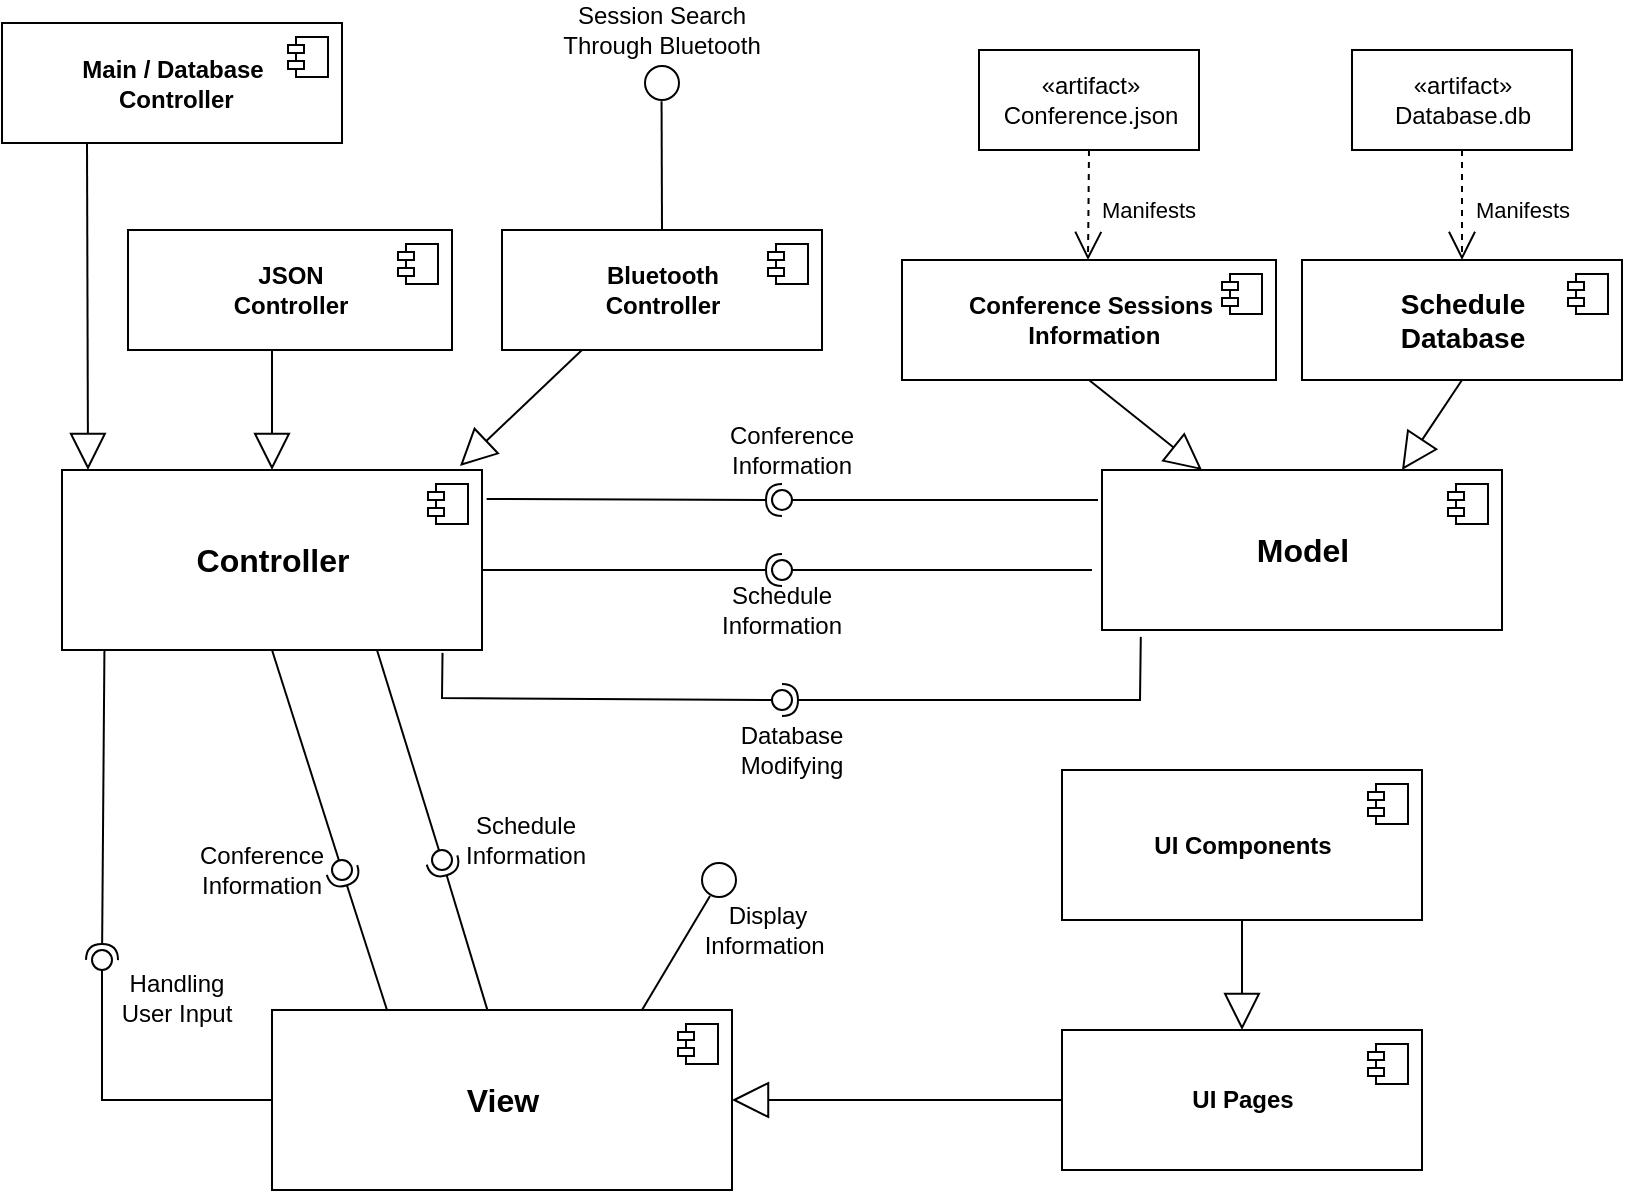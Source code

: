 <mxfile version="12.2.3" type="device" pages="1"><diagram id="souZxAeNVTUC8sUw_XDP" name="Page-1"><mxGraphModel dx="1092" dy="724" grid="1" gridSize="10" guides="1" tooltips="1" connect="1" arrows="1" fold="1" page="1" pageScale="1" pageWidth="827" pageHeight="1169" math="0" shadow="0"><root><mxCell id="0"/><mxCell id="1" parent="0"/><mxCell id="XxnGxGjgUh0ec8-wU2c3-1" value="&lt;b&gt;&lt;font style=&quot;font-size: 16px&quot;&gt;Controller&lt;/font&gt;&lt;/b&gt;" style="html=1;" parent="1" vertex="1"><mxGeometry x="40" y="320" width="210" height="90" as="geometry"/></mxCell><mxCell id="XxnGxGjgUh0ec8-wU2c3-2" value="" style="shape=component;jettyWidth=8;jettyHeight=4;" parent="XxnGxGjgUh0ec8-wU2c3-1" vertex="1"><mxGeometry x="1" width="20" height="20" relative="1" as="geometry"><mxPoint x="-27" y="7" as="offset"/></mxGeometry></mxCell><mxCell id="XxnGxGjgUh0ec8-wU2c3-3" value="&lt;b&gt;&lt;font style=&quot;font-size: 16px&quot;&gt;Model&lt;/font&gt;&lt;/b&gt;" style="html=1;" parent="1" vertex="1"><mxGeometry x="560" y="320" width="200" height="80" as="geometry"/></mxCell><mxCell id="XxnGxGjgUh0ec8-wU2c3-4" value="" style="shape=component;jettyWidth=8;jettyHeight=4;" parent="XxnGxGjgUh0ec8-wU2c3-3" vertex="1"><mxGeometry x="1" width="20" height="20" relative="1" as="geometry"><mxPoint x="-27" y="7" as="offset"/></mxGeometry></mxCell><mxCell id="XxnGxGjgUh0ec8-wU2c3-6" value="&lt;b&gt;&lt;font style=&quot;font-size: 16px&quot;&gt;View&lt;/font&gt;&lt;/b&gt;" style="html=1;" parent="1" vertex="1"><mxGeometry x="145" y="590" width="230" height="90" as="geometry"/></mxCell><mxCell id="XxnGxGjgUh0ec8-wU2c3-7" value="" style="shape=component;jettyWidth=8;jettyHeight=4;" parent="XxnGxGjgUh0ec8-wU2c3-6" vertex="1"><mxGeometry x="1" width="20" height="20" relative="1" as="geometry"><mxPoint x="-27" y="7" as="offset"/></mxGeometry></mxCell><mxCell id="XxnGxGjgUh0ec8-wU2c3-10" value="&lt;b style=&quot;font-size: 14px&quot;&gt;&lt;font style=&quot;font-size: 14px&quot;&gt;Schedule&lt;br&gt;Database&lt;br&gt;&lt;/font&gt;&lt;/b&gt;" style="html=1;" parent="1" vertex="1"><mxGeometry x="660" y="215" width="160" height="60" as="geometry"/></mxCell><mxCell id="XxnGxGjgUh0ec8-wU2c3-11" value="" style="shape=component;jettyWidth=8;jettyHeight=4;" parent="XxnGxGjgUh0ec8-wU2c3-10" vertex="1"><mxGeometry x="1" width="20" height="20" relative="1" as="geometry"><mxPoint x="-27" y="7" as="offset"/></mxGeometry></mxCell><mxCell id="XxnGxGjgUh0ec8-wU2c3-12" value="Manifests" style="endArrow=open;endSize=12;dashed=1;html=1;exitX=0.5;exitY=1;exitDx=0;exitDy=0;entryX=0.5;entryY=0;entryDx=0;entryDy=0;" parent="1" source="XxnGxGjgUh0ec8-wU2c3-15" target="XxnGxGjgUh0ec8-wU2c3-10" edge="1"><mxGeometry x="0.091" y="30" width="160" relative="1" as="geometry"><mxPoint x="450" y="89" as="sourcePoint"/><mxPoint x="710" y="200" as="targetPoint"/><mxPoint as="offset"/></mxGeometry></mxCell><mxCell id="XxnGxGjgUh0ec8-wU2c3-15" value="«artifact»&lt;br&gt;Database.db" style="html=1;" parent="1" vertex="1"><mxGeometry x="685" y="110" width="110" height="50" as="geometry"/></mxCell><mxCell id="XxnGxGjgUh0ec8-wU2c3-16" value="" style="endArrow=block;endSize=16;endFill=0;html=1;entryX=0.75;entryY=0;entryDx=0;entryDy=0;exitX=0.5;exitY=1;exitDx=0;exitDy=0;" parent="1" source="XxnGxGjgUh0ec8-wU2c3-10" target="XxnGxGjgUh0ec8-wU2c3-3" edge="1"><mxGeometry width="160" relative="1" as="geometry"><mxPoint x="470" y="300" as="sourcePoint"/><mxPoint x="630" y="300" as="targetPoint"/></mxGeometry></mxCell><mxCell id="XxnGxGjgUh0ec8-wU2c3-17" value="" style="endArrow=block;endSize=16;endFill=0;html=1;entryX=0.25;entryY=0;entryDx=0;entryDy=0;exitX=0.5;exitY=1;exitDx=0;exitDy=0;" parent="1" source="XxnGxGjgUh0ec8-wU2c3-18" target="XxnGxGjgUh0ec8-wU2c3-3" edge="1"><mxGeometry width="160" relative="1" as="geometry"><mxPoint x="580" y="280" as="sourcePoint"/><mxPoint x="550" y="240" as="targetPoint"/></mxGeometry></mxCell><mxCell id="XxnGxGjgUh0ec8-wU2c3-18" value="&lt;b&gt;&lt;font style=&quot;font-size: 12px&quot;&gt;Conference Sessions&lt;br&gt;&amp;nbsp;Information&lt;/font&gt;&lt;/b&gt;" style="html=1;" parent="1" vertex="1"><mxGeometry x="460" y="215" width="187" height="60" as="geometry"/></mxCell><mxCell id="XxnGxGjgUh0ec8-wU2c3-19" value="" style="shape=component;jettyWidth=8;jettyHeight=4;" parent="XxnGxGjgUh0ec8-wU2c3-18" vertex="1"><mxGeometry x="1" width="20" height="20" relative="1" as="geometry"><mxPoint x="-27" y="7" as="offset"/></mxGeometry></mxCell><mxCell id="XxnGxGjgUh0ec8-wU2c3-22" value="Manifests" style="endArrow=open;endSize=12;dashed=1;html=1;exitX=0.5;exitY=1;exitDx=0;exitDy=0;entryX=0.5;entryY=0;entryDx=0;entryDy=0;" parent="1" source="XxnGxGjgUh0ec8-wU2c3-23" edge="1"><mxGeometry x="0.091" y="30" width="160" relative="1" as="geometry"><mxPoint x="553" y="160" as="sourcePoint"/><mxPoint x="553" y="215" as="targetPoint"/><mxPoint as="offset"/></mxGeometry></mxCell><mxCell id="XxnGxGjgUh0ec8-wU2c3-23" value="«artifact»&lt;br&gt;Conference.json" style="html=1;" parent="1" vertex="1"><mxGeometry x="498.5" y="110" width="110" height="50" as="geometry"/></mxCell><mxCell id="XxnGxGjgUh0ec8-wU2c3-30" value="" style="rounded=0;orthogonalLoop=1;jettySize=auto;html=1;endArrow=none;endFill=0;" parent="1" target="XxnGxGjgUh0ec8-wU2c3-32" edge="1"><mxGeometry relative="1" as="geometry"><mxPoint x="558" y="335" as="sourcePoint"/></mxGeometry></mxCell><mxCell id="XxnGxGjgUh0ec8-wU2c3-31" value="" style="rounded=0;orthogonalLoop=1;jettySize=auto;html=1;endArrow=halfCircle;endFill=0;entryX=0.5;entryY=0.5;entryDx=0;entryDy=0;endSize=6;strokeWidth=1;exitX=1.011;exitY=0.161;exitDx=0;exitDy=0;exitPerimeter=0;" parent="1" source="XxnGxGjgUh0ec8-wU2c3-1" target="XxnGxGjgUh0ec8-wU2c3-32" edge="1"><mxGeometry relative="1" as="geometry"><mxPoint x="560" y="335" as="sourcePoint"/></mxGeometry></mxCell><mxCell id="XxnGxGjgUh0ec8-wU2c3-32" value="" style="ellipse;whiteSpace=wrap;html=1;fontFamily=Helvetica;fontSize=12;fontColor=#000000;align=center;strokeColor=#000000;fillColor=#ffffff;points=[];aspect=fixed;resizable=0;" parent="1" vertex="1"><mxGeometry x="395" y="330" width="10" height="10" as="geometry"/></mxCell><mxCell id="XxnGxGjgUh0ec8-wU2c3-33" value="Conference Information" style="text;html=1;strokeColor=none;fillColor=none;align=center;verticalAlign=middle;whiteSpace=wrap;rounded=0;" parent="1" vertex="1"><mxGeometry x="385" y="300" width="40" height="20" as="geometry"/></mxCell><mxCell id="XxnGxGjgUh0ec8-wU2c3-34" value="" style="rounded=0;orthogonalLoop=1;jettySize=auto;html=1;endArrow=none;endFill=0;" parent="1" target="XxnGxGjgUh0ec8-wU2c3-36" edge="1"><mxGeometry relative="1" as="geometry"><mxPoint x="555" y="370" as="sourcePoint"/></mxGeometry></mxCell><mxCell id="XxnGxGjgUh0ec8-wU2c3-35" value="" style="rounded=0;orthogonalLoop=1;jettySize=auto;html=1;endArrow=halfCircle;endFill=0;entryX=0.5;entryY=0.5;entryDx=0;entryDy=0;endSize=6;strokeWidth=1;" parent="1" target="XxnGxGjgUh0ec8-wU2c3-36" edge="1"><mxGeometry relative="1" as="geometry"><mxPoint x="260" y="370" as="sourcePoint"/><Array as="points"><mxPoint x="250" y="370"/></Array></mxGeometry></mxCell><mxCell id="XxnGxGjgUh0ec8-wU2c3-36" value="" style="ellipse;whiteSpace=wrap;html=1;fontFamily=Helvetica;fontSize=12;fontColor=#000000;align=center;strokeColor=#000000;fillColor=#ffffff;points=[];aspect=fixed;resizable=0;" parent="1" vertex="1"><mxGeometry x="395" y="365" width="10" height="10" as="geometry"/></mxCell><mxCell id="XxnGxGjgUh0ec8-wU2c3-37" value="Schedule&lt;br&gt;Information" style="text;html=1;strokeColor=none;fillColor=none;align=center;verticalAlign=middle;whiteSpace=wrap;rounded=0;" parent="1" vertex="1"><mxGeometry x="380" y="380" width="40" height="20" as="geometry"/></mxCell><mxCell id="XxnGxGjgUh0ec8-wU2c3-38" value="&lt;b&gt;Bluetooth &lt;br&gt;Controller&lt;/b&gt;" style="html=1;" parent="1" vertex="1"><mxGeometry x="260" y="200" width="160" height="60" as="geometry"/></mxCell><mxCell id="XxnGxGjgUh0ec8-wU2c3-39" value="" style="shape=component;jettyWidth=8;jettyHeight=4;" parent="XxnGxGjgUh0ec8-wU2c3-38" vertex="1"><mxGeometry x="1" width="20" height="20" relative="1" as="geometry"><mxPoint x="-27" y="7" as="offset"/></mxGeometry></mxCell><mxCell id="XxnGxGjgUh0ec8-wU2c3-41" value="" style="endArrow=block;endSize=16;endFill=0;html=1;exitX=0.25;exitY=1;exitDx=0;exitDy=0;" parent="1" source="XxnGxGjgUh0ec8-wU2c3-38" edge="1"><mxGeometry width="160" relative="1" as="geometry"><mxPoint x="260" y="250" as="sourcePoint"/><mxPoint x="239" y="318" as="targetPoint"/></mxGeometry></mxCell><mxCell id="XxnGxGjgUh0ec8-wU2c3-42" value="" style="endArrow=block;endSize=16;endFill=0;html=1;exitX=0.25;exitY=1;exitDx=0;exitDy=0;" parent="1" source="XxnGxGjgUh0ec8-wU2c3-43" edge="1"><mxGeometry width="160" relative="1" as="geometry"><mxPoint x="70" y="260" as="sourcePoint"/><mxPoint x="53" y="320" as="targetPoint"/></mxGeometry></mxCell><mxCell id="XxnGxGjgUh0ec8-wU2c3-43" value="&lt;b&gt;&lt;font style=&quot;font-size: 12px&quot;&gt;Main / Database&lt;br&gt;&amp;nbsp;Controller&lt;/font&gt;&lt;/b&gt;" style="html=1;" parent="1" vertex="1"><mxGeometry x="10" y="96.5" width="170" height="60" as="geometry"/></mxCell><mxCell id="XxnGxGjgUh0ec8-wU2c3-44" value="" style="shape=component;jettyWidth=8;jettyHeight=4;" parent="XxnGxGjgUh0ec8-wU2c3-43" vertex="1"><mxGeometry x="1" width="20" height="20" relative="1" as="geometry"><mxPoint x="-27" y="7" as="offset"/></mxGeometry></mxCell><mxCell id="XxnGxGjgUh0ec8-wU2c3-49" value="" style="rounded=0;orthogonalLoop=1;jettySize=auto;html=1;endArrow=none;endFill=0;exitX=0.5;exitY=0;exitDx=0;exitDy=0;entryX=0.487;entryY=1.039;entryDx=0;entryDy=0;entryPerimeter=0;" parent="1" source="XxnGxGjgUh0ec8-wU2c3-38" edge="1" target="XxnGxGjgUh0ec8-wU2c3-51"><mxGeometry relative="1" as="geometry"><mxPoint x="145" y="135" as="sourcePoint"/><mxPoint x="280" y="130" as="targetPoint"/></mxGeometry></mxCell><mxCell id="XxnGxGjgUh0ec8-wU2c3-51" value="" style="ellipse;whiteSpace=wrap;html=1;fontFamily=Helvetica;fontSize=12;fontColor=#000000;align=center;strokeColor=#000000;fillColor=#ffffff;points=[];aspect=fixed;resizable=0;" parent="1" vertex="1"><mxGeometry x="331.5" y="118" width="17" height="17" as="geometry"/></mxCell><mxCell id="XxnGxGjgUh0ec8-wU2c3-54" value="Session Search Through Bluetooth" style="text;html=1;strokeColor=none;fillColor=none;align=center;verticalAlign=middle;whiteSpace=wrap;rounded=0;" parent="1" vertex="1"><mxGeometry x="285" y="90" width="110" height="20" as="geometry"/></mxCell><mxCell id="XxnGxGjgUh0ec8-wU2c3-56" value="" style="rounded=0;orthogonalLoop=1;jettySize=auto;html=1;endArrow=none;endFill=0;exitX=0.75;exitY=1;exitDx=0;exitDy=0;" parent="1" source="XxnGxGjgUh0ec8-wU2c3-1" target="XxnGxGjgUh0ec8-wU2c3-58" edge="1"><mxGeometry relative="1" as="geometry"><mxPoint x="210" y="515" as="sourcePoint"/></mxGeometry></mxCell><mxCell id="XxnGxGjgUh0ec8-wU2c3-57" value="" style="rounded=0;orthogonalLoop=1;jettySize=auto;html=1;endArrow=halfCircle;endFill=0;entryX=0.5;entryY=0.5;entryDx=0;entryDy=0;endSize=6;strokeWidth=1;exitX=0.468;exitY=-0.002;exitDx=0;exitDy=0;exitPerimeter=0;" parent="1" source="XxnGxGjgUh0ec8-wU2c3-6" target="XxnGxGjgUh0ec8-wU2c3-58" edge="1"><mxGeometry relative="1" as="geometry"><mxPoint x="250" y="580" as="sourcePoint"/></mxGeometry></mxCell><mxCell id="XxnGxGjgUh0ec8-wU2c3-58" value="" style="ellipse;whiteSpace=wrap;html=1;fontFamily=Helvetica;fontSize=12;fontColor=#000000;align=center;strokeColor=#000000;fillColor=#ffffff;points=[];aspect=fixed;resizable=0;" parent="1" vertex="1"><mxGeometry x="225" y="510" width="10" height="10" as="geometry"/></mxCell><mxCell id="XxnGxGjgUh0ec8-wU2c3-59" value="Schedule&lt;br&gt;Information" style="text;html=1;strokeColor=none;fillColor=none;align=center;verticalAlign=middle;whiteSpace=wrap;rounded=0;" parent="1" vertex="1"><mxGeometry x="251.5" y="495" width="40" height="20" as="geometry"/></mxCell><mxCell id="XxnGxGjgUh0ec8-wU2c3-60" value="" style="rounded=0;orthogonalLoop=1;jettySize=auto;html=1;endArrow=none;endFill=0;exitX=0.5;exitY=1;exitDx=0;exitDy=0;" parent="1" source="XxnGxGjgUh0ec8-wU2c3-1" target="XxnGxGjgUh0ec8-wU2c3-62" edge="1"><mxGeometry relative="1" as="geometry"><mxPoint x="160" y="520" as="sourcePoint"/></mxGeometry></mxCell><mxCell id="XxnGxGjgUh0ec8-wU2c3-61" value="" style="rounded=0;orthogonalLoop=1;jettySize=auto;html=1;endArrow=halfCircle;endFill=0;entryX=0.5;entryY=0.5;entryDx=0;entryDy=0;endSize=6;strokeWidth=1;exitX=0.25;exitY=0;exitDx=0;exitDy=0;" parent="1" source="XxnGxGjgUh0ec8-wU2c3-6" target="XxnGxGjgUh0ec8-wU2c3-62" edge="1"><mxGeometry relative="1" as="geometry"><mxPoint x="200" y="520" as="sourcePoint"/></mxGeometry></mxCell><mxCell id="XxnGxGjgUh0ec8-wU2c3-62" value="" style="ellipse;whiteSpace=wrap;html=1;fontFamily=Helvetica;fontSize=12;fontColor=#000000;align=center;strokeColor=#000000;fillColor=#ffffff;points=[];aspect=fixed;resizable=0;" parent="1" vertex="1"><mxGeometry x="175" y="515" width="10" height="10" as="geometry"/></mxCell><mxCell id="XxnGxGjgUh0ec8-wU2c3-63" value="Conference Information" style="text;html=1;strokeColor=none;fillColor=none;align=center;verticalAlign=middle;whiteSpace=wrap;rounded=0;" parent="1" vertex="1"><mxGeometry x="120" y="510" width="40" height="20" as="geometry"/></mxCell><mxCell id="XxnGxGjgUh0ec8-wU2c3-64" value="" style="ellipse;whiteSpace=wrap;html=1;fontFamily=Helvetica;fontSize=12;fontColor=#000000;align=center;strokeColor=#000000;fillColor=#ffffff;points=[];aspect=fixed;resizable=0;" parent="1" vertex="1"><mxGeometry x="360" y="516.5" width="17" height="17" as="geometry"/></mxCell><mxCell id="XxnGxGjgUh0ec8-wU2c3-67" value="" style="rounded=0;orthogonalLoop=1;jettySize=auto;html=1;endArrow=none;endFill=0;exitX=0.5;exitY=0;exitDx=0;exitDy=0;" parent="1" edge="1"><mxGeometry relative="1" as="geometry"><mxPoint x="330" y="590" as="sourcePoint"/><mxPoint x="364" y="533" as="targetPoint"/></mxGeometry></mxCell><mxCell id="XxnGxGjgUh0ec8-wU2c3-70" value="Display&lt;br&gt;Information&amp;nbsp;" style="text;html=1;strokeColor=none;fillColor=none;align=center;verticalAlign=middle;whiteSpace=wrap;rounded=0;" parent="1" vertex="1"><mxGeometry x="373" y="540" width="40" height="20" as="geometry"/></mxCell><mxCell id="XxnGxGjgUh0ec8-wU2c3-71" value="" style="endArrow=block;endSize=16;endFill=0;html=1;entryX=1;entryY=0.5;entryDx=0;entryDy=0;exitX=0;exitY=0.5;exitDx=0;exitDy=0;" parent="1" source="XxnGxGjgUh0ec8-wU2c3-72" target="XxnGxGjgUh0ec8-wU2c3-6" edge="1"><mxGeometry width="160" relative="1" as="geometry"><mxPoint x="450" y="635" as="sourcePoint"/><mxPoint x="600" y="630" as="targetPoint"/></mxGeometry></mxCell><mxCell id="XxnGxGjgUh0ec8-wU2c3-72" value="&lt;b&gt;UI Pages&lt;/b&gt;" style="html=1;" parent="1" vertex="1"><mxGeometry x="540" y="600" width="180" height="70" as="geometry"/></mxCell><mxCell id="XxnGxGjgUh0ec8-wU2c3-73" value="" style="shape=component;jettyWidth=8;jettyHeight=4;" parent="XxnGxGjgUh0ec8-wU2c3-72" vertex="1"><mxGeometry x="1" width="20" height="20" relative="1" as="geometry"><mxPoint x="-27" y="7" as="offset"/></mxGeometry></mxCell><mxCell id="XxnGxGjgUh0ec8-wU2c3-75" value="" style="endArrow=block;endSize=16;endFill=0;html=1;entryX=0.5;entryY=0;entryDx=0;entryDy=0;" parent="1" target="XxnGxGjgUh0ec8-wU2c3-72" edge="1"><mxGeometry width="160" relative="1" as="geometry"><mxPoint x="630" y="540" as="sourcePoint"/><mxPoint x="385" y="645" as="targetPoint"/></mxGeometry></mxCell><mxCell id="XxnGxGjgUh0ec8-wU2c3-76" value="&lt;b&gt;UI Components&lt;/b&gt;" style="html=1;" parent="1" vertex="1"><mxGeometry x="540" y="470" width="180" height="75" as="geometry"/></mxCell><mxCell id="XxnGxGjgUh0ec8-wU2c3-77" value="" style="shape=component;jettyWidth=8;jettyHeight=4;" parent="XxnGxGjgUh0ec8-wU2c3-76" vertex="1"><mxGeometry x="1" width="20" height="20" relative="1" as="geometry"><mxPoint x="-27" y="7" as="offset"/></mxGeometry></mxCell><mxCell id="XxnGxGjgUh0ec8-wU2c3-78" value="" style="rounded=0;orthogonalLoop=1;jettySize=auto;html=1;endArrow=none;endFill=0;exitX=0;exitY=0.5;exitDx=0;exitDy=0;" parent="1" source="XxnGxGjgUh0ec8-wU2c3-6" target="XxnGxGjgUh0ec8-wU2c3-80" edge="1"><mxGeometry relative="1" as="geometry"><mxPoint x="40" y="565" as="sourcePoint"/><Array as="points"><mxPoint x="60" y="635"/></Array></mxGeometry></mxCell><mxCell id="XxnGxGjgUh0ec8-wU2c3-79" value="" style="rounded=0;orthogonalLoop=1;jettySize=auto;html=1;endArrow=halfCircle;endFill=0;entryX=0.5;entryY=0.5;entryDx=0;entryDy=0;endSize=6;strokeWidth=1;exitX=0.101;exitY=1.004;exitDx=0;exitDy=0;exitPerimeter=0;" parent="1" source="XxnGxGjgUh0ec8-wU2c3-1" target="XxnGxGjgUh0ec8-wU2c3-80" edge="1"><mxGeometry relative="1" as="geometry"><mxPoint x="80" y="565" as="sourcePoint"/></mxGeometry></mxCell><mxCell id="XxnGxGjgUh0ec8-wU2c3-80" value="" style="ellipse;whiteSpace=wrap;html=1;fontFamily=Helvetica;fontSize=12;fontColor=#000000;align=center;strokeColor=#000000;fillColor=#ffffff;points=[];aspect=fixed;resizable=0;" parent="1" vertex="1"><mxGeometry x="55" y="560" width="10" height="10" as="geometry"/></mxCell><mxCell id="XxnGxGjgUh0ec8-wU2c3-81" value="Handling&lt;br&gt;User Input" style="text;html=1;strokeColor=none;fillColor=none;align=center;verticalAlign=middle;whiteSpace=wrap;rounded=0;" parent="1" vertex="1"><mxGeometry x="65" y="574" width="65" height="20" as="geometry"/></mxCell><mxCell id="XxnGxGjgUh0ec8-wU2c3-82" value="" style="rounded=0;orthogonalLoop=1;jettySize=auto;html=1;endArrow=none;endFill=0;exitX=0.906;exitY=1.016;exitDx=0;exitDy=0;exitPerimeter=0;" parent="1" source="XxnGxGjgUh0ec8-wU2c3-1" target="XxnGxGjgUh0ec8-wU2c3-84" edge="1"><mxGeometry relative="1" as="geometry"><mxPoint x="380" y="435" as="sourcePoint"/><Array as="points"><mxPoint x="230" y="434"/></Array></mxGeometry></mxCell><mxCell id="XxnGxGjgUh0ec8-wU2c3-83" value="" style="rounded=0;orthogonalLoop=1;jettySize=auto;html=1;endArrow=halfCircle;endFill=0;entryX=0.5;entryY=0.5;entryDx=0;entryDy=0;endSize=6;strokeWidth=1;exitX=0.097;exitY=1.043;exitDx=0;exitDy=0;exitPerimeter=0;" parent="1" source="XxnGxGjgUh0ec8-wU2c3-3" target="XxnGxGjgUh0ec8-wU2c3-84" edge="1"><mxGeometry relative="1" as="geometry"><mxPoint x="420" y="435" as="sourcePoint"/><Array as="points"><mxPoint x="579" y="435"/></Array></mxGeometry></mxCell><mxCell id="XxnGxGjgUh0ec8-wU2c3-84" value="" style="ellipse;whiteSpace=wrap;html=1;fontFamily=Helvetica;fontSize=12;fontColor=#000000;align=center;strokeColor=#000000;fillColor=#ffffff;points=[];aspect=fixed;resizable=0;" parent="1" vertex="1"><mxGeometry x="395" y="430" width="10" height="10" as="geometry"/></mxCell><mxCell id="XxnGxGjgUh0ec8-wU2c3-90" value="Database&lt;br&gt;Modifying" style="text;html=1;strokeColor=none;fillColor=none;align=center;verticalAlign=middle;whiteSpace=wrap;rounded=0;" parent="1" vertex="1"><mxGeometry x="385" y="450" width="40" height="20" as="geometry"/></mxCell><mxCell id="1KMgFM9ZL6GIBsaH1931-1" value="" style="endArrow=block;endSize=16;endFill=0;html=1;entryX=0.5;entryY=0;entryDx=0;entryDy=0;" edge="1" parent="1" target="XxnGxGjgUh0ec8-wU2c3-1"><mxGeometry width="160" relative="1" as="geometry"><mxPoint x="145" y="260" as="sourcePoint"/><mxPoint x="250" y="250" as="targetPoint"/></mxGeometry></mxCell><mxCell id="1KMgFM9ZL6GIBsaH1931-2" value="&lt;b&gt;JSON &lt;br&gt;Controller&lt;/b&gt;" style="html=1;" vertex="1" parent="1"><mxGeometry x="73" y="200" width="162" height="60" as="geometry"/></mxCell><mxCell id="1KMgFM9ZL6GIBsaH1931-3" value="" style="shape=component;jettyWidth=8;jettyHeight=4;" vertex="1" parent="1KMgFM9ZL6GIBsaH1931-2"><mxGeometry x="1" width="20" height="20" relative="1" as="geometry"><mxPoint x="-27" y="7" as="offset"/></mxGeometry></mxCell></root></mxGraphModel></diagram></mxfile>